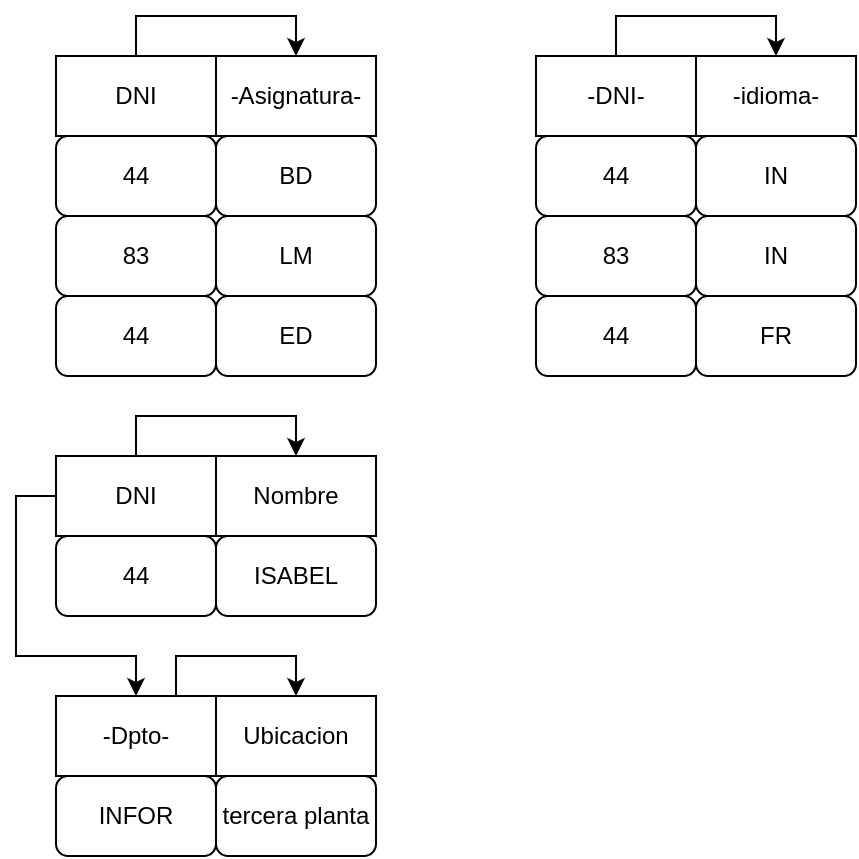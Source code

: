 <mxfile version="15.8.0" type="device"><diagram id="nza8Q4RST-WkSA9B19sB" name="Page-1"><mxGraphModel dx="575" dy="472" grid="1" gridSize="10" guides="1" tooltips="1" connect="1" arrows="1" fold="1" page="1" pageScale="1" pageWidth="827" pageHeight="1169" math="0" shadow="0"><root><mxCell id="0"/><mxCell id="1" parent="0"/><mxCell id="am1tjZoIxkyW4ypgqTz4-9" style="edgeStyle=orthogonalEdgeStyle;rounded=0;orthogonalLoop=1;jettySize=auto;html=1;entryX=0.5;entryY=0;entryDx=0;entryDy=0;" edge="1" parent="1" source="ZohoMBNhISgMZRRUFjiG-2" target="ZohoMBNhISgMZRRUFjiG-9"><mxGeometry relative="1" as="geometry"/></mxCell><mxCell id="ZohoMBNhISgMZRRUFjiG-2" value="DNI" style="rounded=0;whiteSpace=wrap;html=1;" parent="1" vertex="1"><mxGeometry x="40" y="120" width="80" height="40" as="geometry"/></mxCell><mxCell id="ZohoMBNhISgMZRRUFjiG-5" value="Ubicacion" style="rounded=0;whiteSpace=wrap;html=1;" parent="1" vertex="1"><mxGeometry x="120" y="440" width="80" height="40" as="geometry"/></mxCell><mxCell id="am1tjZoIxkyW4ypgqTz4-8" style="edgeStyle=orthogonalEdgeStyle;rounded=0;orthogonalLoop=1;jettySize=auto;html=1;entryX=0.5;entryY=0;entryDx=0;entryDy=0;" edge="1" parent="1" source="ZohoMBNhISgMZRRUFjiG-7" target="ZohoMBNhISgMZRRUFjiG-5"><mxGeometry relative="1" as="geometry"><Array as="points"><mxPoint x="100" y="420"/><mxPoint x="160" y="420"/></Array></mxGeometry></mxCell><mxCell id="ZohoMBNhISgMZRRUFjiG-7" value="-Dpto-" style="rounded=0;whiteSpace=wrap;html=1;" parent="1" vertex="1"><mxGeometry x="40" y="440" width="80" height="40" as="geometry"/></mxCell><mxCell id="ZohoMBNhISgMZRRUFjiG-9" value="-Asignatura-" style="rounded=0;whiteSpace=wrap;html=1;" parent="1" vertex="1"><mxGeometry x="120" y="120" width="80" height="40" as="geometry"/></mxCell><mxCell id="ZohoMBNhISgMZRRUFjiG-11" value="44" style="rounded=1;whiteSpace=wrap;html=1;" parent="1" vertex="1"><mxGeometry x="40" y="160" width="80" height="40" as="geometry"/></mxCell><mxCell id="ZohoMBNhISgMZRRUFjiG-12" value="BD" style="rounded=1;whiteSpace=wrap;html=1;" parent="1" vertex="1"><mxGeometry x="120" y="160" width="80" height="40" as="geometry"/></mxCell><mxCell id="ZohoMBNhISgMZRRUFjiG-13" value="83" style="rounded=1;whiteSpace=wrap;html=1;" parent="1" vertex="1"><mxGeometry x="40" y="200" width="80" height="40" as="geometry"/></mxCell><mxCell id="ZohoMBNhISgMZRRUFjiG-14" value="LM" style="rounded=1;whiteSpace=wrap;html=1;" parent="1" vertex="1"><mxGeometry x="120" y="200" width="80" height="40" as="geometry"/></mxCell><mxCell id="ZohoMBNhISgMZRRUFjiG-15" value="44" style="rounded=1;whiteSpace=wrap;html=1;" parent="1" vertex="1"><mxGeometry x="40" y="240" width="80" height="40" as="geometry"/></mxCell><mxCell id="ZohoMBNhISgMZRRUFjiG-16" value="ED" style="rounded=1;whiteSpace=wrap;html=1;" parent="1" vertex="1"><mxGeometry x="120" y="240" width="80" height="40" as="geometry"/></mxCell><mxCell id="am1tjZoIxkyW4ypgqTz4-10" style="edgeStyle=orthogonalEdgeStyle;rounded=0;orthogonalLoop=1;jettySize=auto;html=1;entryX=0.5;entryY=0;entryDx=0;entryDy=0;" edge="1" parent="1" source="ZohoMBNhISgMZRRUFjiG-17" target="ZohoMBNhISgMZRRUFjiG-21"><mxGeometry relative="1" as="geometry"/></mxCell><mxCell id="ZohoMBNhISgMZRRUFjiG-17" value="-DNI-" style="rounded=0;whiteSpace=wrap;html=1;" parent="1" vertex="1"><mxGeometry x="280" y="120" width="80" height="40" as="geometry"/></mxCell><mxCell id="ZohoMBNhISgMZRRUFjiG-18" value="44" style="rounded=1;whiteSpace=wrap;html=1;" parent="1" vertex="1"><mxGeometry x="280" y="160" width="80" height="40" as="geometry"/></mxCell><mxCell id="ZohoMBNhISgMZRRUFjiG-19" value="83" style="rounded=1;whiteSpace=wrap;html=1;" parent="1" vertex="1"><mxGeometry x="280" y="200" width="80" height="40" as="geometry"/></mxCell><mxCell id="ZohoMBNhISgMZRRUFjiG-20" value="44" style="rounded=1;whiteSpace=wrap;html=1;" parent="1" vertex="1"><mxGeometry x="280" y="240" width="80" height="40" as="geometry"/></mxCell><mxCell id="ZohoMBNhISgMZRRUFjiG-21" value="-idioma-" style="rounded=0;whiteSpace=wrap;html=1;" parent="1" vertex="1"><mxGeometry x="360" y="120" width="80" height="40" as="geometry"/></mxCell><mxCell id="ZohoMBNhISgMZRRUFjiG-22" value="IN" style="rounded=1;whiteSpace=wrap;html=1;" parent="1" vertex="1"><mxGeometry x="360" y="160" width="80" height="40" as="geometry"/></mxCell><mxCell id="ZohoMBNhISgMZRRUFjiG-23" value="IN" style="rounded=1;whiteSpace=wrap;html=1;" parent="1" vertex="1"><mxGeometry x="360" y="200" width="80" height="40" as="geometry"/></mxCell><mxCell id="ZohoMBNhISgMZRRUFjiG-24" value="FR" style="rounded=1;whiteSpace=wrap;html=1;" parent="1" vertex="1"><mxGeometry x="360" y="240" width="80" height="40" as="geometry"/></mxCell><mxCell id="am1tjZoIxkyW4ypgqTz4-6" style="edgeStyle=orthogonalEdgeStyle;rounded=0;orthogonalLoop=1;jettySize=auto;html=1;entryX=0.5;entryY=0;entryDx=0;entryDy=0;" edge="1" parent="1" source="ZohoMBNhISgMZRRUFjiG-27" target="ZohoMBNhISgMZRRUFjiG-28"><mxGeometry relative="1" as="geometry"/></mxCell><mxCell id="am1tjZoIxkyW4ypgqTz4-7" style="edgeStyle=orthogonalEdgeStyle;rounded=0;orthogonalLoop=1;jettySize=auto;html=1;entryX=0.5;entryY=0;entryDx=0;entryDy=0;" edge="1" parent="1" source="ZohoMBNhISgMZRRUFjiG-27" target="ZohoMBNhISgMZRRUFjiG-7"><mxGeometry relative="1" as="geometry"><Array as="points"><mxPoint x="20" y="340"/><mxPoint x="20" y="420"/><mxPoint x="80" y="420"/></Array></mxGeometry></mxCell><mxCell id="ZohoMBNhISgMZRRUFjiG-27" value="DNI" style="rounded=0;whiteSpace=wrap;html=1;" parent="1" vertex="1"><mxGeometry x="40" y="320" width="80" height="40" as="geometry"/></mxCell><mxCell id="ZohoMBNhISgMZRRUFjiG-28" value="Nombre" style="rounded=0;whiteSpace=wrap;html=1;" parent="1" vertex="1"><mxGeometry x="120" y="320" width="80" height="40" as="geometry"/></mxCell><mxCell id="am1tjZoIxkyW4ypgqTz4-2" value="44" style="rounded=1;whiteSpace=wrap;html=1;" vertex="1" parent="1"><mxGeometry x="40" y="360" width="80" height="40" as="geometry"/></mxCell><mxCell id="am1tjZoIxkyW4ypgqTz4-3" value="ISABEL" style="rounded=1;whiteSpace=wrap;html=1;" vertex="1" parent="1"><mxGeometry x="120" y="360" width="80" height="40" as="geometry"/></mxCell><mxCell id="am1tjZoIxkyW4ypgqTz4-4" value="INFOR" style="rounded=1;whiteSpace=wrap;html=1;" vertex="1" parent="1"><mxGeometry x="40" y="480" width="80" height="40" as="geometry"/></mxCell><mxCell id="am1tjZoIxkyW4ypgqTz4-5" value="tercera planta" style="rounded=1;whiteSpace=wrap;html=1;" vertex="1" parent="1"><mxGeometry x="120" y="480" width="80" height="40" as="geometry"/></mxCell></root></mxGraphModel></diagram></mxfile>